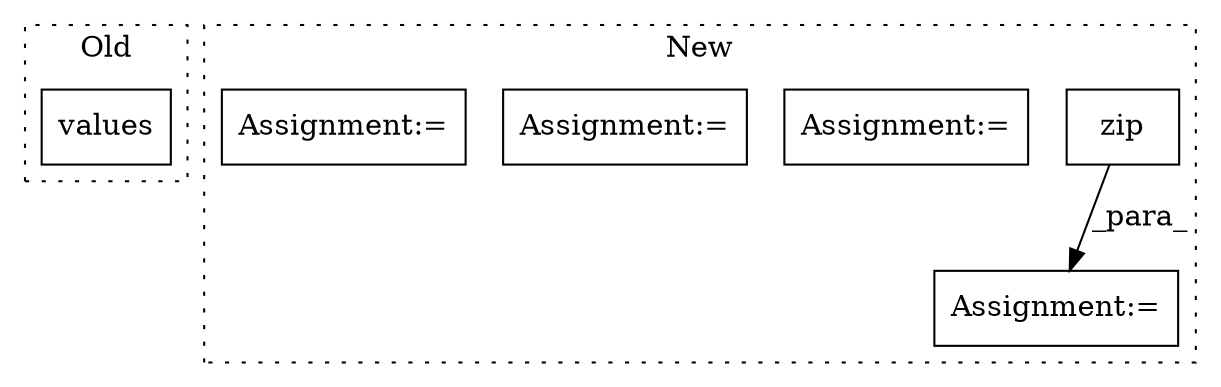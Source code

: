 digraph G {
subgraph cluster0 {
1 [label="values" a="32" s="12207" l="8" shape="box"];
label = "Old";
style="dotted";
}
subgraph cluster1 {
2 [label="zip" a="32" s="13635,13665" l="4,1" shape="box"];
3 [label="Assignment:=" a="7" s="13619" l="56" shape="box"];
4 [label="Assignment:=" a="7" s="12153" l="1" shape="box"];
5 [label="Assignment:=" a="7" s="13153" l="37" shape="box"];
6 [label="Assignment:=" a="7" s="12701" l="39" shape="box"];
label = "New";
style="dotted";
}
2 -> 3 [label="_para_"];
}
